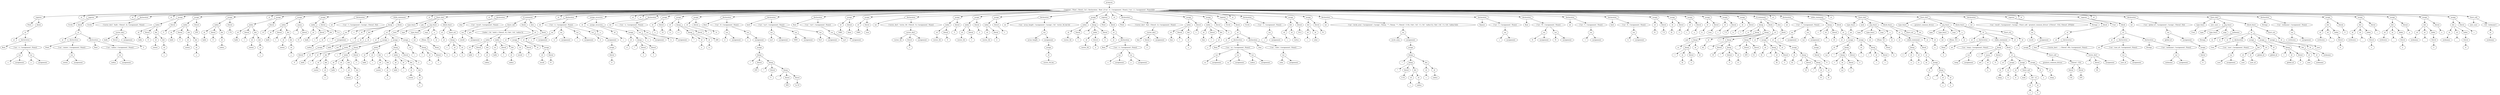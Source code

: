 // Árbol Sintáctico
digraph {
	0 [label=program]
	1 [label="('register', 'Point', ('block', ['nl', ('declaration', 'float', [('var', 'x', ('assignment', None)), ('var', 'y', ('assignment', None))])]))"]
	0 -> 1
	2 [label=register]
	1 -> 2
	3 [label=Point]
	2 -> 3
	4 [label=block]
	2 -> 4
	5 [label=nl]
	4 -> 5
	6 [label=nl]
	5 -> 6
	7 [label=declaration]
	5 -> 7
	8 [label=float]
	7 -> 8
	9 [label="('var', 'x', ('assignment', None))"]
	7 -> 9
	10 [label=var]
	9 -> 10
	11 [label=x]
	10 -> 11
	12 [label=assignment]
	10 -> 12
	13 [label=var]
	9 -> 13
	14 [label=y]
	13 -> 14
	15 [label=assignment]
	13 -> 15
	16 [label=nl]
	1 -> 16
	17 [label=register]
	1 -> 17
	18 [label=Circle]
	17 -> 18
	19 [label=block]
	17 -> 19
	20 [label=nl]
	19 -> 20
	21 [label=nl]
	20 -> 21
	22 [label=declaration]
	20 -> 22
	23 [label=Point]
	22 -> 23
	24 [label="('var', 'center', ('assignment', None))"]
	22 -> 24
	25 [label=var]
	24 -> 25
	26 [label=center]
	25 -> 26
	27 [label=assignment]
	25 -> 27
	28 [label=declaration]
	20 -> 28
	29 [label=float]
	28 -> 29
	30 [label="('var', 'radius', ('assignment', None))"]
	28 -> 30
	31 [label=var]
	30 -> 31
	32 [label=radius]
	31 -> 32
	33 [label=assignment]
	31 -> 33
	34 [label=nl]
	1 -> 34
	35 [label=declaration]
	1 -> 35
	36 [label=Circle]
	35 -> 36
	37 [label="('vector_decl', 'balls', ('literal', 2), ('assignment', None))"]
	35 -> 37
	38 [label=vector_decl]
	37 -> 38
	39 [label=balls]
	38 -> 39
	40 [label=literal]
	38 -> 40
	41 [label=2]
	40 -> 41
	42 [label=assignment]
	38 -> 42
	43 [label=nl]
	1 -> 43
	44 [label=assign]
	1 -> 44
	45 [label=index]
	44 -> 45
	46 [label=id]
	45 -> 46
	47 [label=balls]
	46 -> 47
	48 [label=literal]
	45 -> 48
	49 [label=0]
	48 -> 49
	50 [label=dot]
	45 -> 50
	51 [label=id]
	50 -> 51
	52 [label=center]
	51 -> 52
	53 [label=dot]
	50 -> 53
	54 [label=id]
	53 -> 54
	55 [label=x]
	54 -> 55
	56 [label=literal]
	44 -> 56
	57 [label=5]
	56 -> 57
	58 [label=assign]
	1 -> 58
	59 [label=index]
	58 -> 59
	60 [label=id]
	59 -> 60
	61 [label=balls]
	60 -> 61
	62 [label=literal]
	59 -> 62
	63 [label=0]
	62 -> 63
	64 [label=dot]
	59 -> 64
	65 [label=id]
	64 -> 65
	66 [label=center]
	65 -> 66
	67 [label=dot]
	64 -> 67
	68 [label=id]
	67 -> 68
	69 [label=y]
	68 -> 69
	70 [label=literal]
	58 -> 70
	71 [label=255]
	70 -> 71
	72 [label=assign]
	1 -> 72
	73 [label=index]
	72 -> 73
	74 [label=id]
	73 -> 74
	75 [label=balls]
	74 -> 75
	76 [label=literal]
	73 -> 76
	77 [label=0]
	76 -> 77
	78 [label=dot]
	73 -> 78
	79 [label=id]
	78 -> 79
	80 [label=radius]
	79 -> 80
	81 [label=literal]
	72 -> 81
	82 [label=1.74]
	81 -> 82
	83 [label=nl]
	1 -> 83
	84 [label=assign]
	1 -> 84
	85 [label=index]
	84 -> 85
	86 [label=id]
	85 -> 86
	87 [label=balls]
	86 -> 87
	88 [label=literal]
	85 -> 88
	89 [label=1]
	88 -> 89
	90 [label=dot]
	85 -> 90
	91 [label=id]
	90 -> 91
	92 [label=center]
	91 -> 92
	93 [label=dot]
	90 -> 93
	94 [label=id]
	93 -> 94
	95 [label=x]
	94 -> 95
	96 [label=literal]
	84 -> 96
	97 [label=1.0]
	96 -> 97
	98 [label=assign]
	1 -> 98
	99 [label=index]
	98 -> 99
	100 [label=id]
	99 -> 100
	101 [label=balls]
	100 -> 101
	102 [label=literal]
	99 -> 102
	103 [label=1]
	102 -> 103
	104 [label=dot]
	99 -> 104
	105 [label=id]
	104 -> 105
	106 [label=center]
	105 -> 106
	107 [label=dot]
	104 -> 107
	108 [label=id]
	107 -> 108
	109 [label=y]
	108 -> 109
	110 [label=unary]
	98 -> 110
	111 [label="-"]
	110 -> 111
	112 [label=literal]
	110 -> 112
	113 [label=31]
	112 -> 113
	114 [label=assign]
	1 -> 114
	115 [label=index]
	114 -> 115
	116 [label=id]
	115 -> 116
	117 [label=balls]
	116 -> 117
	118 [label=literal]
	115 -> 118
	119 [label=1]
	118 -> 119
	120 [label=dot]
	115 -> 120
	121 [label=id]
	120 -> 121
	122 [label=radius]
	121 -> 122
	123 [label=literal]
	114 -> 123
	124 [label=3.2]
	123 -> 124
	125 [label=declaration]
	1 -> 125
	126 [label=int]
	125 -> 126
	127 [label="('var', 'i', ('assignment', ('assign', ('literal', 0))))"]
	125 -> 127
	128 [label=var]
	127 -> 128
	129 [label=i]
	128 -> 129
	130 [label=assignment]
	128 -> 130
	131 [label=assign]
	130 -> 131
	132 [label=literal]
	131 -> 132
	133 [label=0]
	132 -> 133
	134 [label=while_statement]
	1 -> 134
	135 [label=binop]
	134 -> 135
	136 [label="<"]
	135 -> 136
	137 [label=id]
	135 -> 137
	138 [label=i]
	137 -> 138
	139 [label=dot]
	135 -> 139
	140 [label=id]
	139 -> 140
	141 [label=balls]
	140 -> 141
	142 [label=id]
	139 -> 142
	143 [label=len]
	142 -> 143
	144 [label=block]
	134 -> 144
	145 [label=nl]
	144 -> 145
	146 [label=nl]
	145 -> 146
	147 [label=assign]
	145 -> 147
	148 [label=index]
	147 -> 148
	149 [label=id]
	148 -> 149
	150 [label=balls]
	149 -> 150
	151 [label=id]
	148 -> 151
	152 [label=i]
	151 -> 152
	153 [label=dot]
	148 -> 153
	154 [label=id]
	153 -> 154
	155 [label=center]
	154 -> 155
	156 [label=dot]
	153 -> 156
	157 [label=id]
	156 -> 157
	158 [label=x]
	157 -> 158
	159 [label=binop]
	147 -> 159
	160 [label="+"]
	159 -> 160
	161 [label=index]
	159 -> 161
	162 [label=id]
	161 -> 162
	163 [label=balls]
	162 -> 163
	164 [label=id]
	161 -> 164
	165 [label=i]
	164 -> 165
	166 [label=dot]
	161 -> 166
	167 [label=id]
	166 -> 167
	168 [label=center]
	167 -> 168
	169 [label=dot]
	166 -> 169
	170 [label=id]
	169 -> 170
	171 [label=x]
	170 -> 171
	172 [label=literal]
	159 -> 172
	173 [label=1]
	172 -> 173
	174 [label=assign]
	145 -> 174
	175 [label=index]
	174 -> 175
	176 [label=id]
	175 -> 176
	177 [label=balls]
	176 -> 177
	178 [label=id]
	175 -> 178
	179 [label=i]
	178 -> 179
	180 [label=dot]
	175 -> 180
	181 [label=id]
	180 -> 181
	182 [label=center]
	181 -> 182
	183 [label=dot]
	180 -> 183
	184 [label=id]
	183 -> 184
	185 [label=y]
	184 -> 185
	186 [label=binop]
	174 -> 186
	187 [label="+"]
	186 -> 187
	188 [label=index]
	186 -> 188
	189 [label=id]
	188 -> 189
	190 [label=balls]
	189 -> 190
	191 [label=id]
	188 -> 191
	192 [label=i]
	191 -> 192
	193 [label=dot]
	188 -> 193
	194 [label=id]
	193 -> 194
	195 [label=center]
	194 -> 195
	196 [label=dot]
	193 -> 196
	197 [label=id]
	196 -> 197
	198 [label=y]
	197 -> 198
	199 [label=literal]
	186 -> 199
	200 [label=2]
	199 -> 200
	201 [label=assign]
	145 -> 201
	202 [label=id]
	201 -> 202
	203 [label=i]
	202 -> 203
	204 [label=binop]
	201 -> 204
	205 [label="+"]
	204 -> 205
	206 [label=id]
	204 -> 206
	207 [label=i]
	206 -> 207
	208 [label=literal]
	204 -> 208
	209 [label=1]
	208 -> 209
	210 [label=nl]
	1 -> 210
	211 [label=funct_decl]
	1 -> 211
	212 [label=type_funct]
	211 -> 212
	213 [label=bool]
	212 -> 213
	214 [label=gte]
	211 -> 214
	215 [label=arg_funct]
	211 -> 215
	216 [label=type]
	215 -> 216
	217 [label=type_funct]
	215 -> 217
	218 [label=int]
	217 -> 218
	219 [label=args]
	215 -> 219
	220 [label=a]
	215 -> 220
	221 [label="(None, 'b')"]
	220 -> 221
	222 [label=None]
	221 -> 222
	223 [label=b]
	222 -> 223
	224 [label="[]"]
	220 -> 224
	225 [label=block_funct]
	211 -> 225
	226 [label=nl]
	225 -> 226
	227 [label=nl]
	226 -> 227
	228 [label=funct_ret]
	225 -> 228
	229 [label=binop]
	228 -> 229
	230 [label=">"]
	229 -> 230
	231 [label=id]
	229 -> 231
	232 [label=a]
	231 -> 232
	233 [label=id]
	229 -> 233
	234 [label=b]
	233 -> 234
	235 [label=nl]
	1 -> 235
	236 [label=declaration]
	1 -> 236
	237 [label=char]
	236 -> 237
	238 [label="('var', 'result', ('assignment', None))"]
	236 -> 238
	239 [label=var]
	238 -> 239
	240 [label=result]
	239 -> 240
	241 [label=assignment]
	239 -> 241
	242 [label=if_statement]
	1 -> 242
	243 [label=funct_call]
	242 -> 243
	244 [label=gte]
	243 -> 244
	245 [label="('index', ('id', 'balls'), ('literal', 0), ('dot', ('id', 'radius')))"]
	243 -> 245
	246 [label=index]
	245 -> 246
	247 [label=id]
	246 -> 247
	248 [label=balls]
	247 -> 248
	249 [label=literal]
	246 -> 249
	250 [label=0]
	249 -> 250
	251 [label=dot]
	246 -> 251
	252 [label=id]
	251 -> 252
	253 [label=radius]
	252 -> 253
	254 [label=index]
	245 -> 254
	255 [label=id]
	254 -> 255
	256 [label=balls]
	255 -> 256
	257 [label=literal]
	254 -> 257
	258 [label=1]
	257 -> 258
	259 [label=dot]
	254 -> 259
	260 [label=id]
	259 -> 260
	261 [label=radius]
	260 -> 261
	262 [label=block]
	242 -> 262
	263 [label=nl]
	262 -> 263
	264 [label=nl]
	263 -> 264
	265 [label=assign]
	263 -> 265
	266 [label=id]
	265 -> 266
	267 [label=result]
	266 -> 267
	268 [label=literal]
	265 -> 268
	269 [label=Y]
	268 -> 269
	270 [label=else]
	242 -> 270
	271 [label=block]
	270 -> 271
	272 [label=nl]
	271 -> 272
	273 [label=nl]
	272 -> 273
	274 [label=assign]
	272 -> 274
	275 [label=id]
	274 -> 275
	276 [label=result]
	275 -> 276
	277 [label=literal]
	274 -> 277
	278 [label=N]
	277 -> 278
	279 [label=nl]
	1 -> 279
	280 [label=declaration]
	1 -> 280
	281 [label=int]
	280 -> 281
	282 [label="('var', 'a', ('assignment', None))"]
	280 -> 282
	283 [label=var]
	282 -> 283
	284 [label=a]
	283 -> 284
	285 [label=assignment]
	283 -> 285
	286 [label=var]
	282 -> 286
	287 [label=b]
	286 -> 287
	288 [label=assignment]
	286 -> 288
	289 [label=var]
	282 -> 289
	290 [label=c]
	289 -> 290
	291 [label=assignment]
	289 -> 291
	292 [label=var]
	282 -> 292
	293 [label=d]
	292 -> 293
	294 [label=assignment]
	292 -> 294
	295 [label=assign]
	294 -> 295
	296 [label=literal]
	295 -> 296
	297 [label=0]
	296 -> 297
	298 [label=assign_recursive]
	1 -> 298
	299 [label=id]
	298 -> 299
	300 [label=a]
	299 -> 300
	301 [label=assign_recursive]
	298 -> 301
	302 [label=id]
	301 -> 302
	303 [label=c]
	302 -> 303
	304 [label=assign]
	301 -> 304
	305 [label=id]
	304 -> 305
	306 [label=d]
	305 -> 306
	307 [label=binop]
	304 -> 307
	308 [label="*"]
	307 -> 308
	309 [label=literal]
	307 -> 309
	310 [label=2]
	309 -> 310
	311 [label=literal]
	307 -> 311
	312 [label=3]
	311 -> 312
	313 [label=nl]
	1 -> 313
	314 [label=nl]
	1 -> 314
	315 [label=declaration]
	1 -> 315
	316 [label=int]
	315 -> 316
	317 [label="('var', 'a', ('assignment', None))"]
	315 -> 317
	318 [label=var]
	317 -> 318
	319 [label=a]
	318 -> 319
	320 [label=assignment]
	318 -> 320
	321 [label=var]
	317 -> 321
	322 [label=b]
	321 -> 322
	323 [label=assignment]
	321 -> 323
	324 [label=assign]
	1 -> 324
	325 [label=id]
	324 -> 325
	326 [label=a]
	325 -> 326
	327 [label=literal]
	324 -> 327
	328 [label=10]
	327 -> 328
	329 [label=assign]
	1 -> 329
	330 [label=id]
	329 -> 330
	331 [label=b]
	330 -> 331
	332 [label=binop]
	329 -> 332
	333 [label="<="]
	332 -> 333
	334 [label=binop]
	332 -> 334
	335 [label="*"]
	334 -> 335
	336 [label=id]
	334 -> 336
	337 [label=a]
	336 -> 337
	338 [label=id]
	334 -> 338
	339 [label=b]
	338 -> 339
	340 [label=literal]
	332 -> 340
	341 [label=200]
	340 -> 341
	342 [label=assign]
	1 -> 342
	343 [label=id]
	342 -> 343
	344 [label=c]
	343 -> 344
	345 [label=literal]
	342 -> 345
	346 [label="$"]
	345 -> 346
	347 [label=declaration]
	1 -> 347
	348 [label=float]
	347 -> 348
	349 [label="('var', 'd', ('assignment', None))"]
	347 -> 349
	350 [label=var]
	349 -> 350
	351 [label=d]
	350 -> 351
	352 [label=assignment]
	350 -> 352
	353 [label=var]
	349 -> 353
	354 [label=e]
	353 -> 354
	355 [label=assignment]
	353 -> 355
	356 [label=assign]
	355 -> 356
	357 [label=binop]
	356 -> 357
	358 [label="/"]
	357 -> 358
	359 [label=literal]
	357 -> 359
	360 [label=255]
	359 -> 360
	361 [label=binop]
	357 -> 361
	362 [label="*"]
	361 -> 362
	363 [label=literal]
	361 -> 363
	364 [label=5]
	363 -> 364
	365 [label=binop]
	361 -> 365
	366 [label="-"]
	365 -> 366
	367 [label=literal]
	365 -> 367
	368 [label=450]
	367 -> 368
	369 [label=literal]
	365 -> 369
	370 [label="1e-10"]
	369 -> 370
	371 [label=declaration]
	1 -> 371
	372 [label=bool]
	371 -> 372
	373 [label="('var', 'var1', ('assignment', None))"]
	371 -> 373
	374 [label=var]
	373 -> 374
	375 [label=var1]
	374 -> 375
	376 [label=assignment]
	374 -> 376
	377 [label=var]
	373 -> 377
	378 [label=VAR1]
	377 -> 378
	379 [label=assignment]
	377 -> 379
	380 [label=var]
	373 -> 380
	381 [label=Var1]
	380 -> 381
	382 [label=assignment]
	380 -> 382
	383 [label=declaration]
	1 -> 383
	384 [label=float]
	383 -> 384
	385 [label="('var', 'var1', ('assignment', None))"]
	383 -> 385
	386 [label=var]
	385 -> 386
	387 [label=var1]
	386 -> 387
	388 [label=assignment]
	386 -> 388
	389 [label=assign]
	1 -> 389
	390 [label=id]
	389 -> 390
	391 [label=VAR1]
	390 -> 391
	392 [label=literal]
	389 -> 392
	393 [label=false]
	392 -> 393
	394 [label=assign]
	1 -> 394
	395 [label=id]
	394 -> 395
	396 [label=VAR1]
	395 -> 396
	397 [label=literal]
	394 -> 397
	398 [label=true]
	397 -> 398
	399 [label=declaration]
	1 -> 399
	400 [label=int]
	399 -> 400
	401 [label="('vector_decl', 'vector_3d', ('literal', 3), ('assignment', None))"]
	399 -> 401
	402 [label=vector_decl]
	401 -> 402
	403 [label=vector_3d]
	402 -> 403
	404 [label=literal]
	402 -> 404
	405 [label=3]
	404 -> 405
	406 [label=assignment]
	402 -> 406
	407 [label=assign]
	1 -> 407
	408 [label=index]
	407 -> 408
	409 [label=id]
	408 -> 409
	410 [label=vector_3d]
	409 -> 410
	411 [label=literal]
	408 -> 411
	412 [label=0]
	411 -> 412
	413 [label=literal]
	407 -> 413
	414 [label=5]
	413 -> 414
	415 [label=assign]
	1 -> 415
	416 [label=index]
	415 -> 416
	417 [label=id]
	416 -> 417
	418 [label=vector_3d]
	417 -> 418
	419 [label=literal]
	416 -> 419
	420 [label=1]
	419 -> 420
	421 [label=literal]
	415 -> 421
	422 [label=2]
	421 -> 422
	423 [label=assign]
	1 -> 423
	424 [label=index]
	423 -> 424
	425 [label=id]
	424 -> 425
	426 [label=vector_3d]
	425 -> 426
	427 [label=literal]
	424 -> 427
	428 [label=2]
	427 -> 428
	429 [label=literal]
	423 -> 429
	430 [label=1]
	429 -> 430
	431 [label=declaration]
	1 -> 431
	432 [label=int]
	431 -> 432
	433 [label="('var', 'array_length', ('assignment', ('assign', ('id', 'vector_3d_len'))))"]
	431 -> 433
	434 [label=var]
	433 -> 434
	435 [label=array_length]
	434 -> 435
	436 [label=assignment]
	434 -> 436
	437 [label=assign]
	436 -> 437
	438 [label=id]
	437 -> 438
	439 [label=vector_3d_len]
	438 -> 439
	440 [label=assign]
	1 -> 440
	441 [label=index]
	440 -> 441
	442 [label=id]
	441 -> 442
	443 [label=vector_3d]
	442 -> 443
	444 [label=literal]
	441 -> 444
	445 [label=1]
	444 -> 445
	446 [label=binop]
	440 -> 446
	447 [label="-"]
	446 -> 447
	448 [label=index]
	446 -> 448
	449 [label=id]
	448 -> 449
	450 [label=vector_3d]
	449 -> 450
	451 [label=literal]
	448 -> 451
	452 [label=2]
	451 -> 452
	453 [label=literal]
	446 -> 453
	454 [label=4]
	453 -> 454
	455 [label=register]
	1 -> 455
	456 [label=Point]
	455 -> 456
	457 [label=block]
	455 -> 457
	458 [label=nl]
	457 -> 458
	459 [label=nl]
	458 -> 459
	460 [label=declaration]
	458 -> 460
	461 [label=float]
	460 -> 461
	462 [label="('var', 'x', ('assignment', None))"]
	460 -> 462
	463 [label=var]
	462 -> 463
	464 [label=x]
	463 -> 464
	465 [label=assignment]
	463 -> 465
	466 [label=var]
	462 -> 466
	467 [label=y]
	466 -> 467
	468 [label=assignment]
	466 -> 468
	469 [label=nl]
	1 -> 469
	470 [label=declaration]
	1 -> 470
	471 [label=Point]
	470 -> 471
	472 [label="('vector_decl', 'line', ('literal', 2), ('assignment', None))"]
	470 -> 472
	473 [label=vector_decl]
	472 -> 473
	474 [label=line]
	473 -> 474
	475 [label=literal]
	473 -> 475
	476 [label=2]
	475 -> 476
	477 [label=assignment]
	473 -> 477
	478 [label=assign]
	1 -> 478
	479 [label=index]
	478 -> 479
	480 [label=id]
	479 -> 480
	481 [label=line]
	480 -> 481
	482 [label=literal]
	479 -> 482
	483 [label=1]
	482 -> 483
	484 [label=dot]
	479 -> 484
	485 [label=id]
	484 -> 485
	486 [label=x]
	485 -> 486
	487 [label=literal]
	478 -> 487
	488 [label=1]
	487 -> 488
	489 [label=assign]
	1 -> 489
	490 [label=index]
	489 -> 490
	491 [label=id]
	490 -> 491
	492 [label=line]
	491 -> 492
	493 [label=literal]
	490 -> 493
	494 [label=1]
	493 -> 494
	495 [label=dot]
	490 -> 495
	496 [label=id]
	495 -> 496
	497 [label=y]
	496 -> 497
	498 [label=literal]
	489 -> 498
	499 [label=2]
	498 -> 499
	500 [label=register]
	1 -> 500
	501 [label=Circle]
	500 -> 501
	502 [label=block]
	500 -> 502
	503 [label=nl]
	502 -> 503
	504 [label=nl]
	503 -> 504
	505 [label=declaration]
	503 -> 505
	506 [label=float]
	505 -> 506
	507 [label="('var', 'cx', ('assignment', None))"]
	505 -> 507
	508 [label=var]
	507 -> 508
	509 [label=cx]
	508 -> 509
	510 [label=assignment]
	508 -> 510
	511 [label=var]
	507 -> 511
	512 [label=cy]
	511 -> 512
	513 [label=assignment]
	511 -> 513
	514 [label=var]
	507 -> 514
	515 [label=radius]
	514 -> 515
	516 [label=assignment]
	514 -> 516
	517 [label=declaration]
	503 -> 517
	518 [label=char]
	517 -> 518
	519 [label="('var', 'color', ('assignment', None))"]
	517 -> 519
	520 [label=var]
	519 -> 520
	521 [label=color]
	520 -> 521
	522 [label=assignment]
	520 -> 522
	523 [label=nl]
	1 -> 523
	524 [label=declaration]
	1 -> 524
	525 [label=Circle]
	524 -> 525
	526 [label="('var', 'c', ('assignment', None))"]
	524 -> 526
	527 [label=var]
	526 -> 527
	528 [label=c]
	527 -> 528
	529 [label=assignment]
	527 -> 529
	530 [label=assign]
	1 -> 530
	531 [label=dot]
	530 -> 531
	532 [label=id]
	531 -> 532
	533 [label=c]
	532 -> 533
	534 [label=id]
	531 -> 534
	535 [label=radius]
	534 -> 535
	536 [label=literal]
	530 -> 536
	537 [label=10.2]
	536 -> 537
	538 [label=assign]
	1 -> 538
	539 [label=dot]
	538 -> 539
	540 [label=id]
	539 -> 540
	541 [label=c]
	540 -> 541
	542 [label=id]
	539 -> 542
	543 [label=color]
	542 -> 543
	544 [label=literal]
	538 -> 544
	545 [label=R]
	544 -> 545
	546 [label=declaration]
	1 -> 546
	547 [label=int]
	546 -> 547
	548 [label="('var', 'circle_area', ('assignment', ('assign', ('binop', '*', ('binop', '*', ('literal', 3.14), ('dot', ('id', 'c'), ('id', 'radius'))), ('dot', ('id', 'c'), ('id', 'radius'))))))"]
	546 -> 548
	549 [label=var]
	548 -> 549
	550 [label=circle_area]
	549 -> 550
	551 [label=assignment]
	549 -> 551
	552 [label=assign]
	551 -> 552
	553 [label=binop]
	552 -> 553
	554 [label="*"]
	553 -> 554
	555 [label=binop]
	553 -> 555
	556 [label="*"]
	555 -> 556
	557 [label=literal]
	555 -> 557
	558 [label=3.14]
	557 -> 558
	559 [label=dot]
	555 -> 559
	560 [label=id]
	559 -> 560
	561 [label=c]
	560 -> 561
	562 [label=id]
	559 -> 562
	563 [label=radius]
	562 -> 563
	564 [label=dot]
	553 -> 564
	565 [label=id]
	564 -> 565
	566 [label=c]
	565 -> 566
	567 [label=id]
	564 -> 567
	568 [label=radius]
	567 -> 568
	569 [label=declaration]
	1 -> 569
	570 [label=Square]
	569 -> 570
	571 [label="('var', 's', ('assignment', None))"]
	569 -> 571
	572 [label=var]
	571 -> 572
	573 [label=s]
	572 -> 573
	574 [label=assignment]
	572 -> 574
	575 [label=declaration]
	1 -> 575
	576 [label=float]
	575 -> 576
	577 [label="('var', 'f1', ('assignment', None))"]
	575 -> 577
	578 [label=var]
	577 -> 578
	579 [label=f1]
	578 -> 579
	580 [label=assignment]
	578 -> 580
	581 [label=var]
	577 -> 581
	582 [label=f2]
	581 -> 582
	583 [label=assignment]
	581 -> 583
	584 [label=declaration]
	1 -> 584
	585 [label=int]
	584 -> 585
	586 [label="('var', 't', ('assignment', None))"]
	584 -> 586
	587 [label=var]
	586 -> 587
	588 [label=t]
	587 -> 588
	589 [label=assignment]
	587 -> 589
	590 [label=declaration]
	1 -> 590
	591 [label=bool]
	590 -> 591
	592 [label="('var', 'b', ('assignment', None))"]
	590 -> 592
	593 [label=var]
	592 -> 593
	594 [label=b]
	593 -> 594
	595 [label=assignment]
	593 -> 595
	596 [label=assign]
	1 -> 596
	597 [label=id]
	596 -> 597
	598 [label=f1]
	597 -> 598
	599 [label=literal]
	596 -> 599
	600 [label=7.5]
	599 -> 600
	601 [label=assign]
	1 -> 601
	602 [label=id]
	601 -> 602
	603 [label=f2]
	602 -> 603
	604 [label=literal]
	601 -> 604
	605 [label=3]
	604 -> 605
	606 [label=assign]
	1 -> 606
	607 [label=id]
	606 -> 607
	608 [label=t]
	607 -> 608
	609 [label=literal]
	606 -> 609
	610 [label=a]
	609 -> 610
	611 [label=assign]
	1 -> 611
	612 [label=id]
	611 -> 612
	613 [label=b]
	612 -> 613
	614 [label=literal]
	611 -> 614
	615 [label=true]
	614 -> 615
	616 [label=assign]
	1 -> 616
	617 [label=id]
	616 -> 617
	618 [label=t]
	617 -> 618
	619 [label=literal]
	616 -> 619
	620 [label=7.5]
	619 -> 620
	621 [label=assign]
	1 -> 621
	622 [label=id]
	621 -> 622
	623 [label=b]
	622 -> 623
	624 [label=literal]
	621 -> 624
	625 [label=7]
	624 -> 625
	626 [label=if_statement]
	1 -> 626
	627 [label=binop]
	626 -> 627
	628 [label=or]
	627 -> 628
	629 [label=binop]
	627 -> 629
	630 [label=and]
	629 -> 630
	631 [label=binop]
	629 -> 631
	632 [label=or]
	631 -> 632
	633 [label=binop]
	631 -> 633
	634 [label="=="]
	633 -> 634
	635 [label=id]
	633 -> 635
	636 [label=f2]
	635 -> 636
	637 [label=literal]
	633 -> 637
	638 [label=3]
	637 -> 638
	639 [label=id]
	631 -> 639
	640 [label=b1]
	639 -> 640
	641 [label=id]
	629 -> 641
	642 [label=b2]
	641 -> 642
	643 [label=binop]
	627 -> 643
	644 [label=">="]
	643 -> 644
	645 [label=binop]
	643 -> 645
	646 [label="-"]
	645 -> 646
	647 [label=literal]
	645 -> 647
	648 [label=10]
	647 -> 648
	649 [label=binop]
	645 -> 649
	650 [label="*"]
	649 -> 650
	651 [label=literal]
	649 -> 651
	652 [label=5]
	651 -> 652
	653 [label=id]
	649 -> 653
	654 [label=i1]
	653 -> 654
	655 [label=binop]
	643 -> 655
	656 [label="-"]
	655 -> 656
	657 [label=literal]
	655 -> 657
	658 [label=255]
	657 -> 658
	659 [label=literal]
	655 -> 659
	660 [label=0.1]
	659 -> 660
	661 [label=block]
	626 -> 661
	662 [label=nl]
	661 -> 662
	663 [label=nl]
	662 -> 663
	664 [label=assign]
	662 -> 664
	665 [label=id]
	664 -> 665
	666 [label=f2]
	665 -> 666
	667 [label=binop]
	664 -> 667
	668 [label="-"]
	667 -> 668
	669 [label=id]
	667 -> 669
	670 [label=f2]
	669 -> 670
	671 [label=literal]
	667 -> 671
	672 [label=3]
	671 -> 672
	673 [label=else]
	626 -> 673
	674 [label=block]
	673 -> 674
	675 [label=nl]
	674 -> 675
	676 [label=nl]
	675 -> 676
	677 [label=assign]
	675 -> 677
	678 [label=id]
	677 -> 678
	679 [label=f2]
	678 -> 679
	680 [label=binop]
	677 -> 680
	681 [label="-"]
	680 -> 681
	682 [label=literal]
	680 -> 682
	683 [label=10]
	682 -> 683
	684 [label=binop]
	680 -> 684
	685 [label="*"]
	684 -> 685
	686 [label=id]
	684 -> 686
	687 [label=f1]
	686 -> 687
	688 [label=id]
	684 -> 688
	689 [label=f1]
	688 -> 689
	690 [label=nl]
	1 -> 690
	691 [label=declaration]
	1 -> 691
	692 [label=int]
	691 -> 692
	693 [label="('var', 'i', ('assignment', None))"]
	691 -> 693
	694 [label=var]
	693 -> 694
	695 [label=i]
	694 -> 695
	696 [label=assignment]
	694 -> 696
	697 [label=var]
	693 -> 697
	698 [label=var]
	697 -> 698
	699 [label=assignment]
	697 -> 699
	700 [label=assign]
	699 -> 700
	701 [label=literal]
	700 -> 701
	702 [label=0]
	701 -> 702
	703 [label=while_statement]
	1 -> 703
	704 [label=binop]
	703 -> 704
	705 [label="<"]
	704 -> 705
	706 [label=id]
	704 -> 706
	707 [label=i]
	706 -> 707
	708 [label=literal]
	704 -> 708
	709 [label=10]
	708 -> 709
	710 [label=block]
	703 -> 710
	711 [label=nl]
	710 -> 711
	712 [label=nl]
	711 -> 712
	713 [label=assign]
	711 -> 713
	714 [label=id]
	713 -> 714
	715 [label=var]
	714 -> 715
	716 [label=binop]
	713 -> 716
	717 [label="*"]
	716 -> 717
	718 [label=binop]
	716 -> 718
	719 [label="+"]
	718 -> 719
	720 [label=id]
	718 -> 720
	721 [label=var]
	720 -> 721
	722 [label=literal]
	718 -> 722
	723 [label=1]
	722 -> 723
	724 [label=literal]
	716 -> 724
	725 [label=2]
	724 -> 725
	726 [label=assign]
	711 -> 726
	727 [label=id]
	726 -> 727
	728 [label=i]
	727 -> 728
	729 [label=binop]
	726 -> 729
	730 [label="+"]
	729 -> 730
	731 [label=id]
	729 -> 731
	732 [label=i]
	731 -> 732
	733 [label=literal]
	729 -> 733
	734 [label=1]
	733 -> 734
	735 [label=nl]
	1 -> 735
	736 [label=funct_decl]
	1 -> 736
	737 [label=type_funct]
	736 -> 737
	738 [label=int]
	737 -> 738
	739 [label=mod]
	736 -> 739
	740 [label=arg_funct]
	736 -> 740
	741 [label=type]
	740 -> 741
	742 [label=type_funct]
	740 -> 742
	743 [label=int]
	742 -> 743
	744 [label=args]
	740 -> 744
	745 [label=a]
	740 -> 745
	746 [label="(None, 'b')"]
	745 -> 746
	747 [label=None]
	746 -> 747
	748 [label=b]
	747 -> 748
	749 [label="[]"]
	745 -> 749
	750 [label=block_funct]
	736 -> 750
	751 [label=nl]
	750 -> 751
	752 [label=nl]
	751 -> 752
	753 [label=while_statement]
	751 -> 753
	754 [label=binop]
	753 -> 754
	755 [label=">="]
	754 -> 755
	756 [label=id]
	754 -> 756
	757 [label=a]
	756 -> 757
	758 [label=id]
	754 -> 758
	759 [label=b]
	758 -> 759
	760 [label=block]
	753 -> 760
	761 [label=nl]
	760 -> 761
	762 [label=nl]
	761 -> 762
	763 [label=assign]
	761 -> 763
	764 [label=id]
	763 -> 764
	765 [label=a]
	764 -> 765
	766 [label=binop]
	763 -> 766
	767 [label="-"]
	766 -> 767
	768 [label=id]
	766 -> 768
	769 [label=a]
	768 -> 769
	770 [label=id]
	766 -> 770
	771 [label=b]
	770 -> 771
	772 [label=nl]
	751 -> 772
	773 [label=funct_ret]
	750 -> 773
	774 [label=id]
	773 -> 774
	775 [label=a]
	774 -> 775
	776 [label=funct_decl]
	1 -> 776
	777 [label=type_funct]
	776 -> 777
	778 [label=int]
	777 -> 778
	779 [label=greatest_common_divisor]
	776 -> 779
	780 [label=arg_funct]
	776 -> 780
	781 [label=type]
	780 -> 781
	782 [label=type_funct]
	780 -> 782
	783 [label=int]
	782 -> 783
	784 [label=args]
	780 -> 784
	785 [label=a]
	780 -> 785
	786 [label="(None, 'b')"]
	785 -> 786
	787 [label=None]
	786 -> 787
	788 [label=b]
	787 -> 788
	789 [label="[]"]
	785 -> 789
	790 [label=block_funct]
	776 -> 790
	791 [label=nl]
	790 -> 791
	792 [label=nl]
	791 -> 792
	793 [label=declaration]
	791 -> 793
	794 [label=int]
	793 -> 794
	795 [label="('var', 'temp', ('assignment', None))"]
	793 -> 795
	796 [label=var]
	795 -> 796
	797 [label=temp]
	796 -> 797
	798 [label=assignment]
	796 -> 798
	799 [label=while_statement]
	791 -> 799
	800 [label=binop]
	799 -> 800
	801 [label="=="]
	800 -> 801
	802 [label=unary]
	800 -> 802
	803 [label=not]
	802 -> 803
	804 [label=id]
	802 -> 804
	805 [label=b]
	804 -> 805
	806 [label=literal]
	800 -> 806
	807 [label=0]
	806 -> 807
	808 [label=block]
	799 -> 808
	809 [label=nl]
	808 -> 809
	810 [label=nl]
	809 -> 810
	811 [label=assign]
	809 -> 811
	812 [label=id]
	811 -> 812
	813 [label=temp]
	812 -> 813
	814 [label=id]
	811 -> 814
	815 [label=b]
	814 -> 815
	816 [label=assign]
	809 -> 816
	817 [label=id]
	816 -> 817
	818 [label=b]
	817 -> 818
	819 [label=funct_call]
	816 -> 819
	820 [label=mod]
	819 -> 820
	821 [label="('id', 'a')"]
	819 -> 821
	822 [label=id]
	821 -> 822
	823 [label=a]
	822 -> 823
	824 [label=id]
	821 -> 824
	825 [label=b]
	824 -> 825
	826 [label=assign]
	809 -> 826
	827 [label=id]
	826 -> 827
	828 [label=a]
	827 -> 828
	829 [label=id]
	826 -> 829
	830 [label=temp]
	829 -> 830
	831 [label=nl]
	791 -> 831
	832 [label=funct_ret]
	790 -> 832
	833 [label=id]
	832 -> 833
	834 [label=a]
	833 -> 834
	835 [label=declaration]
	1 -> 835
	836 [label=int]
	835 -> 836
	837 [label="('var', 'result', ('assignment', ('assign', ('funct_call', 'greatest_common_divisor', [('literal', 132), ('literal', 255)]))))"]
	835 -> 837
	838 [label=var]
	837 -> 838
	839 [label=result]
	838 -> 839
	840 [label=assignment]
	838 -> 840
	841 [label=assign]
	840 -> 841
	842 [label=funct_call]
	841 -> 842
	843 [label=greatest_common_divisor]
	842 -> 843
	844 [label="('literal', 132)"]
	842 -> 844
	845 [label=literal]
	844 -> 845
	846 [label=132]
	845 -> 846
	847 [label=literal]
	844 -> 847
	848 [label=255]
	847 -> 848
	849 [label=register]
	1 -> 849
	850 [label=Strings]
	849 -> 850
	851 [label=block]
	849 -> 851
	852 [label=nl]
	851 -> 852
	853 [label=nl]
	852 -> 853
	854 [label=declaration]
	852 -> 854
	855 [label=char]
	854 -> 855
	856 [label="('vector_decl', '_', ('literal', 64), ('assignment', None))"]
	854 -> 856
	857 [label=vector_decl]
	856 -> 857
	858 [label=_]
	857 -> 858
	859 [label=literal]
	857 -> 859
	860 [label=64]
	859 -> 860
	861 [label=assignment]
	857 -> 861
	862 [label=nl]
	1 -> 862
	863 [label=register]
	1 -> 863
	864 [label=User]
	863 -> 864
	865 [label=block]
	863 -> 865
	866 [label=nl]
	865 -> 866
	867 [label=nl]
	866 -> 867
	868 [label=declaration]
	866 -> 868
	869 [label=int]
	868 -> 869
	870 [label="('var', 'user_id', ('assignment', None))"]
	868 -> 870
	871 [label=var]
	870 -> 871
	872 [label=user_id]
	871 -> 872
	873 [label=assignment]
	871 -> 873
	874 [label=declaration]
	866 -> 874
	875 [label=Strings]
	874 -> 875
	876 [label="('var', 'nickname', ('assignment', None))"]
	874 -> 876
	877 [label=var]
	876 -> 877
	878 [label=nickname]
	877 -> 878
	879 [label=assignment]
	877 -> 879
	880 [label=nl]
	1 -> 880
	881 [label=declaration]
	1 -> 881
	882 [label=int]
	881 -> 882
	883 [label="('var', 'global_id', ('assignment', ('assign', ('literal', 0))))"]
	881 -> 883
	884 [label=var]
	883 -> 884
	885 [label=global_id]
	884 -> 885
	886 [label=assignment]
	884 -> 886
	887 [label=assign]
	886 -> 887
	888 [label=literal]
	887 -> 888
	889 [label=0]
	888 -> 889
	890 [label=funct_decl]
	1 -> 890
	891 [label=type_funct]
	890 -> 891
	892 [label=User]
	891 -> 892
	893 [label=new_user]
	890 -> 893
	894 [label=arg_funct]
	890 -> 894
	895 [label=type]
	894 -> 895
	896 [label=type_funct]
	894 -> 896
	897 [label=Strings]
	896 -> 897
	898 [label=args]
	894 -> 898
	899 [label=nickname]
	894 -> 899
	900 [label="[]"]
	899 -> 900
	901 [label="[]"]
	899 -> 901
	902 [label=block_funct]
	890 -> 902
	903 [label=nl]
	902 -> 903
	904 [label=nl]
	903 -> 904
	905 [label=declaration]
	903 -> 905
	906 [label=User]
	905 -> 906
	907 [label="('var', 'user', ('assignment', None))"]
	905 -> 907
	908 [label=var]
	907 -> 908
	909 [label=user]
	908 -> 909
	910 [label=assignment]
	908 -> 910
	911 [label=assign]
	903 -> 911
	912 [label=dot]
	911 -> 912
	913 [label=id]
	912 -> 913
	914 [label=user]
	913 -> 914
	915 [label=id]
	912 -> 915
	916 [label=user_id]
	915 -> 916
	917 [label=id]
	911 -> 917
	918 [label=global_id]
	917 -> 918
	919 [label=assign]
	903 -> 919
	920 [label=id]
	919 -> 920
	921 [label=global_id]
	920 -> 921
	922 [label=binop]
	919 -> 922
	923 [label="+"]
	922 -> 923
	924 [label=id]
	922 -> 924
	925 [label=global_id]
	924 -> 925
	926 [label=literal]
	922 -> 926
	927 [label=1]
	926 -> 927
	928 [label=assign]
	903 -> 928
	929 [label=dot]
	928 -> 929
	930 [label=id]
	929 -> 930
	931 [label=user]
	930 -> 931
	932 [label=id]
	929 -> 932
	933 [label=nickname]
	932 -> 933
	934 [label=id]
	928 -> 934
	935 [label=nickname]
	934 -> 935
	936 [label=funct_ret]
	902 -> 936
	937 [label=id]
	936 -> 937
	938 [label=user]
	937 -> 938
	939 [label=declaration]
	1 -> 939
	940 [label=Strings]
	939 -> 940
	941 [label="('var', 'nickname', ('assignment', None))"]
	939 -> 941
	942 [label=var]
	941 -> 942
	943 [label=nickname]
	942 -> 943
	944 [label=assignment]
	942 -> 944
	945 [label=assign]
	1 -> 945
	946 [label=dot]
	945 -> 946
	947 [label=id]
	946 -> 947
	948 [label=nickname]
	947 -> 948
	949 [label=id]
	946 -> 949
	950 [label=_]
	949 -> 950
	951 [label=index]
	946 -> 951
	952 [label=literal]
	951 -> 952
	953 [label=0]
	952 -> 953
	954 [label=literal]
	945 -> 954
	955 [label=V]
	954 -> 955
	956 [label=assign]
	1 -> 956
	957 [label=dot]
	956 -> 957
	958 [label=id]
	957 -> 958
	959 [label=nickname]
	958 -> 959
	960 [label=id]
	957 -> 960
	961 [label=_]
	960 -> 961
	962 [label=index]
	957 -> 962
	963 [label=literal]
	962 -> 963
	964 [label=1]
	963 -> 964
	965 [label=literal]
	956 -> 965
	966 [label=i]
	965 -> 966
	967 [label=assign]
	1 -> 967
	968 [label=dot]
	967 -> 968
	969 [label=id]
	968 -> 969
	970 [label=nickname]
	969 -> 970
	971 [label=id]
	968 -> 971
	972 [label=_]
	971 -> 972
	973 [label=index]
	968 -> 973
	974 [label=literal]
	973 -> 974
	975 [label=2]
	974 -> 975
	976 [label=literal]
	967 -> 976
	977 [label=p]
	976 -> 977
	978 [label=assign]
	1 -> 978
	979 [label=dot]
	978 -> 979
	980 [label=id]
	979 -> 980
	981 [label=nickname]
	980 -> 981
	982 [label=id]
	979 -> 982
	983 [label=_]
	982 -> 983
	984 [label=index]
	979 -> 984
	985 [label=literal]
	984 -> 985
	986 [label=3]
	985 -> 986
	987 [label=literal]
	978 -> 987
	988 [label=e]
	987 -> 988
	989 [label=assign]
	1 -> 989
	990 [label=dot]
	989 -> 990
	991 [label=id]
	990 -> 991
	992 [label=nickname]
	991 -> 992
	993 [label=id]
	990 -> 993
	994 [label=_]
	993 -> 994
	995 [label=index]
	990 -> 995
	996 [label=literal]
	995 -> 996
	997 [label=4]
	996 -> 997
	998 [label=literal]
	989 -> 998
	999 [label=r]
	998 -> 999
	1000 [label=funct_call]
	1 -> 1000
	1001 [label=new_user]
	1000 -> 1001
	1002 [label="('id', 'nickname')"]
	1000 -> 1002
	1003 [label=id]
	1002 -> 1003
	1004 [label=nickname]
	1003 -> 1004
}
